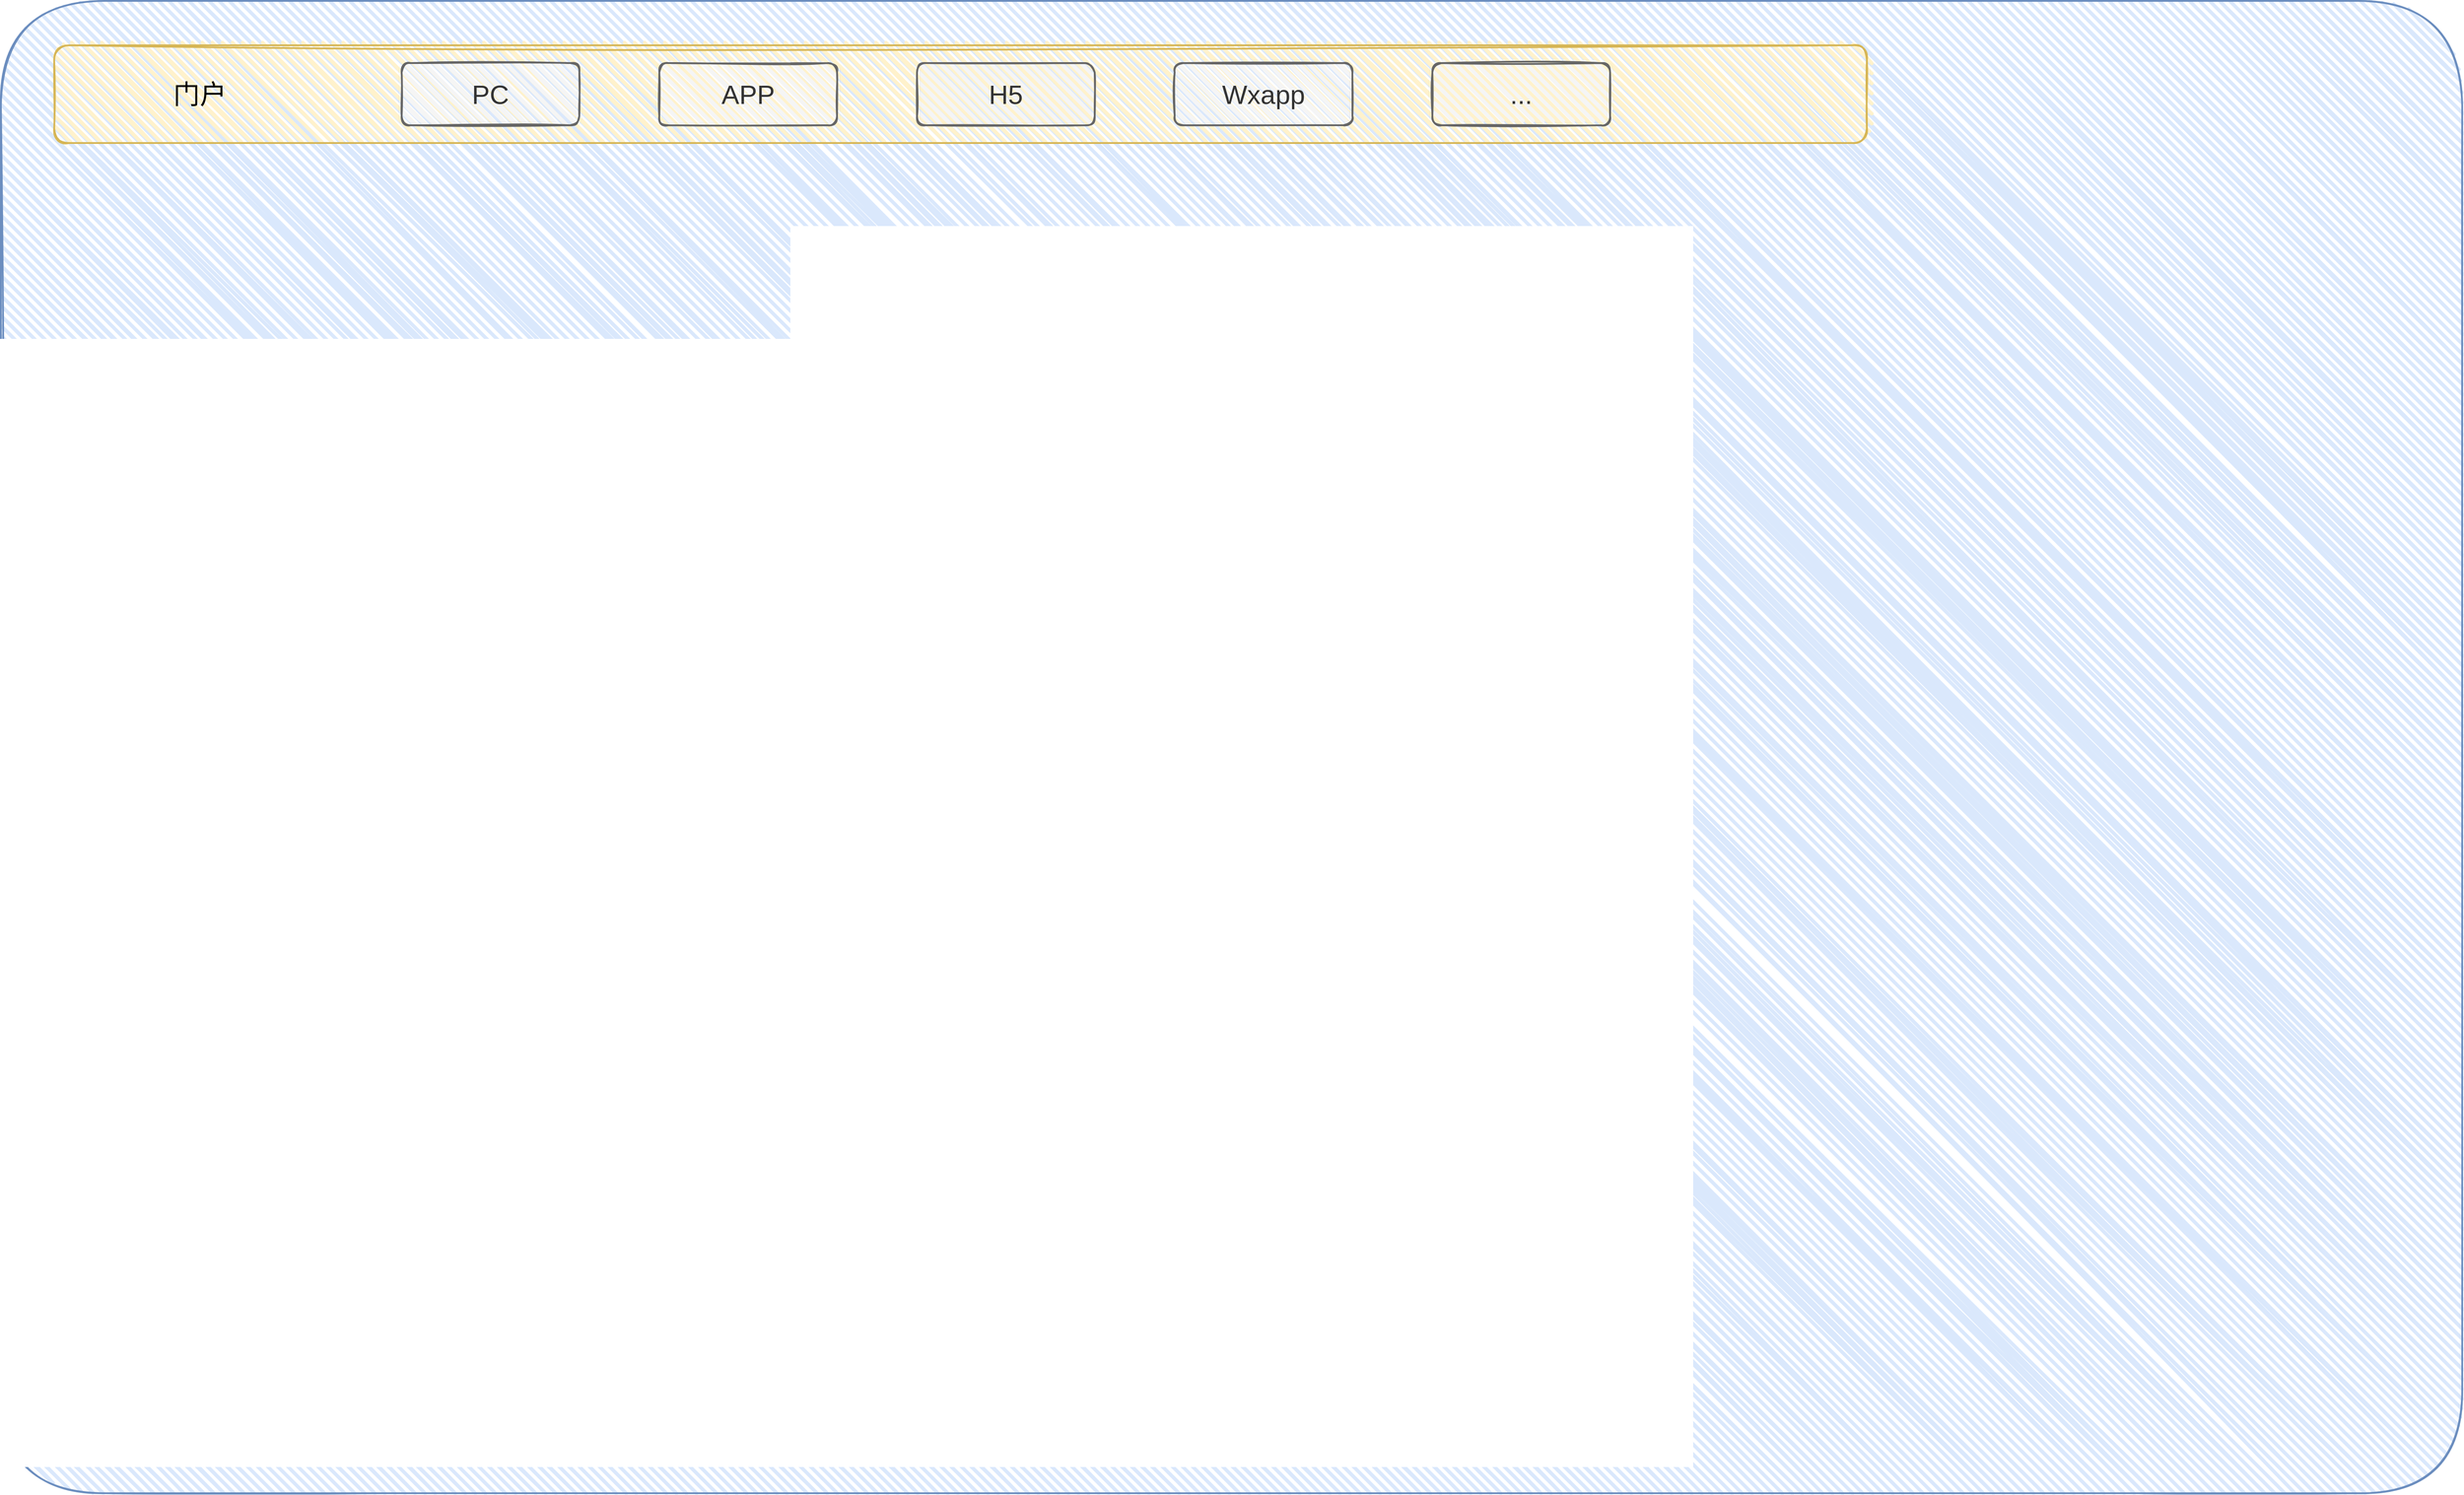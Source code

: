 <mxfile version="14.0.1" type="github">
  <diagram name="Page-1" id="2c0d36ab-eaac-3732-788b-9136903baeff">
    <mxGraphModel dx="3874" dy="2519" grid="1" gridSize="10" guides="1" tooltips="1" connect="1" arrows="1" fold="1" page="1" pageScale="1.5" pageWidth="4681" pageHeight="3300" background="#ffffff" math="0" shadow="0">
      <root>
        <mxCell id="0" />
        <mxCell id="1" parent="0" />
        <mxCell id="Z4nJhuRU2NX9AublZQwj-155" value="" style="rounded=1;whiteSpace=wrap;html=1;strokeWidth=2;fillWeight=4;hachureGap=8;hachureAngle=45;fillColor=#dae8fc;sketch=1;fontSize=30;arcSize=7;strokeColor=#6c8ebf;" vertex="1" parent="1">
          <mxGeometry x="10" y="10" width="2770" height="1680" as="geometry" />
        </mxCell>
        <mxCell id="Z4nJhuRU2NX9AublZQwj-156" value="" style="rounded=1;whiteSpace=wrap;html=1;strokeWidth=2;fillWeight=4;hachureGap=8;hachureAngle=45;fillColor=#fff2cc;sketch=1;fontSize=30;strokeColor=#d6b656;glass=0;shadow=0;align=left;" vertex="1" parent="1">
          <mxGeometry x="70" y="60" width="2040" height="110" as="geometry" />
        </mxCell>
        <mxCell id="Z4nJhuRU2NX9AublZQwj-161" value="PC" style="rounded=1;whiteSpace=wrap;html=1;strokeWidth=2;fillWeight=4;hachureGap=8;hachureAngle=45;fillColor=#f5f5f5;sketch=1;shadow=0;glass=0;fontSize=30;strokeColor=#666666;fontColor=#333333;" vertex="1" parent="1">
          <mxGeometry x="461" y="80" width="200" height="70" as="geometry" />
        </mxCell>
        <mxCell id="Z4nJhuRU2NX9AublZQwj-162" value="APP" style="rounded=1;whiteSpace=wrap;html=1;strokeWidth=2;fillWeight=4;hachureGap=8;hachureAngle=45;fillColor=#f5f5f5;sketch=1;shadow=0;glass=0;fontSize=30;strokeColor=#666666;fontColor=#333333;" vertex="1" parent="1">
          <mxGeometry x="751" y="80" width="200" height="70" as="geometry" />
        </mxCell>
        <mxCell id="Z4nJhuRU2NX9AublZQwj-163" value="H5" style="rounded=1;whiteSpace=wrap;html=1;strokeWidth=2;fillWeight=4;hachureGap=8;hachureAngle=45;fillColor=#f5f5f5;sketch=1;shadow=0;glass=0;fontSize=30;strokeColor=#666666;fontColor=#333333;" vertex="1" parent="1">
          <mxGeometry x="1041" y="80" width="200" height="70" as="geometry" />
        </mxCell>
        <mxCell id="Z4nJhuRU2NX9AublZQwj-164" value="Wxapp" style="rounded=1;whiteSpace=wrap;html=1;strokeWidth=2;fillWeight=4;hachureGap=8;hachureAngle=45;fillColor=#f5f5f5;sketch=1;shadow=0;glass=0;fontSize=30;strokeColor=#666666;fontColor=#333333;" vertex="1" parent="1">
          <mxGeometry x="1331" y="80" width="200" height="70" as="geometry" />
        </mxCell>
        <mxCell id="Z4nJhuRU2NX9AublZQwj-165" value="..." style="rounded=1;whiteSpace=wrap;html=1;strokeWidth=2;fillWeight=4;hachureGap=8;hachureAngle=45;fillColor=#f5f5f5;sketch=1;shadow=0;glass=0;fontSize=30;strokeColor=#666666;fontColor=#333333;" vertex="1" parent="1">
          <mxGeometry x="1621" y="80" width="200" height="70" as="geometry" />
        </mxCell>
        <mxCell id="Z4nJhuRU2NX9AublZQwj-166" value="门户" style="text;html=1;strokeColor=none;fillColor=none;align=center;verticalAlign=middle;whiteSpace=wrap;rounded=0;shadow=0;glass=0;sketch=1;fontSize=30;labelBackgroundColor=none;labelBorderColor=none;" vertex="1" parent="1">
          <mxGeometry x="139" y="77.5" width="190" height="75" as="geometry" />
        </mxCell>
        <mxCell id="Z4nJhuRU2NX9AublZQwj-167" value="未命名图层" parent="0" />
      </root>
    </mxGraphModel>
  </diagram>
</mxfile>
